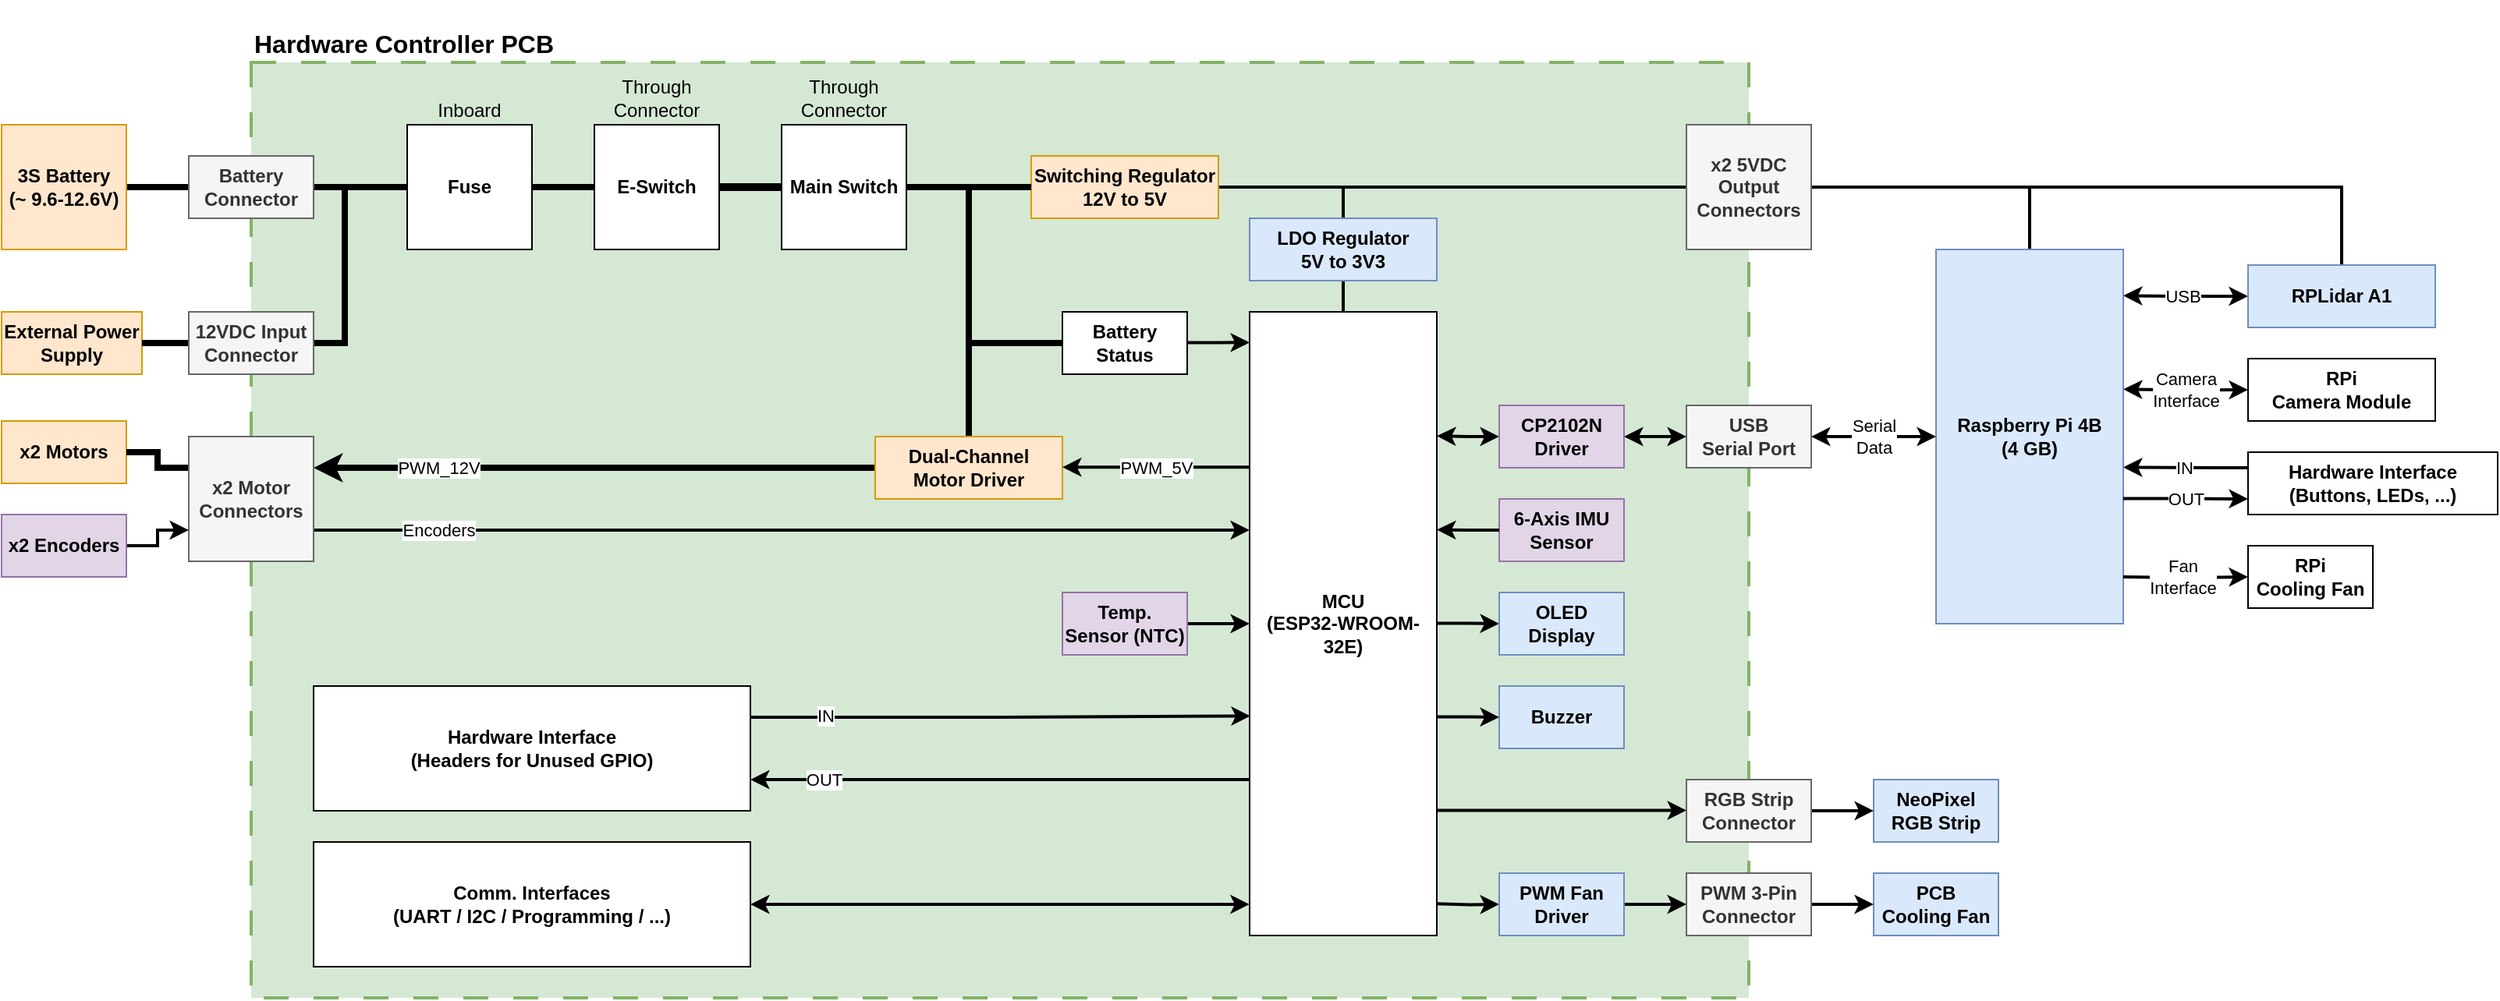 <mxfile version="24.1.0" type="device">
  <diagram name="Electrical-Layout" id="7_7HkRpdlg6OVlB27ETd">
    <mxGraphModel dx="1434" dy="817" grid="1" gridSize="10" guides="1" tooltips="1" connect="1" arrows="1" fold="1" page="1" pageScale="1" pageWidth="1654" pageHeight="1169" math="0" shadow="0">
      <root>
        <mxCell id="0" />
        <mxCell id="1" parent="0" />
        <mxCell id="7igRQd_boDqKQ4fzDnDt-1" value="" style="rounded=0;whiteSpace=wrap;html=1;fillColor=#d5e8d4;dashed=1;dashPattern=8 8;strokeColor=#82b366;strokeWidth=2;" parent="1" vertex="1">
          <mxGeometry x="200" y="80" width="960" height="600" as="geometry" />
        </mxCell>
        <mxCell id="AbFkyhTZQpLlmpHKXmka-11" style="edgeStyle=orthogonalEdgeStyle;rounded=0;orthogonalLoop=1;jettySize=auto;html=1;exitX=1;exitY=0.5;exitDx=0;exitDy=0;entryX=0;entryY=0.5;entryDx=0;entryDy=0;endArrow=none;endFill=0;strokeWidth=4;" parent="1" source="AbFkyhTZQpLlmpHKXmka-1" target="AlOoogdm9T2cMZmCPDan-23" edge="1">
          <mxGeometry relative="1" as="geometry" />
        </mxCell>
        <mxCell id="AbFkyhTZQpLlmpHKXmka-1" value="3S Battery&lt;div&gt;(~ 9.6-12.6V)&lt;/div&gt;" style="rounded=0;whiteSpace=wrap;html=1;fontStyle=1;fillColor=#ffe6cc;strokeColor=#d79b00;" parent="1" vertex="1">
          <mxGeometry x="40" y="120" width="80" height="80" as="geometry" />
        </mxCell>
        <mxCell id="AbFkyhTZQpLlmpHKXmka-35" style="edgeStyle=orthogonalEdgeStyle;rounded=0;orthogonalLoop=1;jettySize=auto;html=1;exitX=1;exitY=0.5;exitDx=0;exitDy=0;entryX=0.5;entryY=0;entryDx=0;entryDy=0;strokeWidth=2;endArrow=none;endFill=0;" parent="1" source="AlOoogdm9T2cMZmCPDan-25" target="AbFkyhTZQpLlmpHKXmka-32" edge="1">
          <mxGeometry relative="1" as="geometry" />
        </mxCell>
        <mxCell id="AbFkyhTZQpLlmpHKXmka-36" style="edgeStyle=orthogonalEdgeStyle;rounded=0;orthogonalLoop=1;jettySize=auto;html=1;exitX=1;exitY=0.5;exitDx=0;exitDy=0;entryX=0.5;entryY=0;entryDx=0;entryDy=0;strokeWidth=2;endArrow=none;endFill=0;" parent="1" source="AlOoogdm9T2cMZmCPDan-25" target="AbFkyhTZQpLlmpHKXmka-31" edge="1">
          <mxGeometry relative="1" as="geometry" />
        </mxCell>
        <mxCell id="ZKKUwtMVSSkrs103EB4O-4" style="edgeStyle=orthogonalEdgeStyle;rounded=0;orthogonalLoop=1;jettySize=auto;html=1;exitX=1;exitY=0.5;exitDx=0;exitDy=0;entryX=0.5;entryY=0;entryDx=0;entryDy=0;endArrow=none;endFill=0;strokeWidth=2;" parent="1" source="AbFkyhTZQpLlmpHKXmka-2" target="ZKKUwtMVSSkrs103EB4O-1" edge="1">
          <mxGeometry relative="1" as="geometry" />
        </mxCell>
        <mxCell id="AlOoogdm9T2cMZmCPDan-26" style="edgeStyle=orthogonalEdgeStyle;rounded=0;orthogonalLoop=1;jettySize=auto;html=1;exitX=1;exitY=0.5;exitDx=0;exitDy=0;entryX=0;entryY=0.5;entryDx=0;entryDy=0;strokeWidth=2;endArrow=none;endFill=0;" parent="1" source="AbFkyhTZQpLlmpHKXmka-2" target="AlOoogdm9T2cMZmCPDan-25" edge="1">
          <mxGeometry relative="1" as="geometry" />
        </mxCell>
        <mxCell id="AbFkyhTZQpLlmpHKXmka-2" value="Switching Regulator&lt;div&gt;&lt;div&gt;12V to 5V&lt;/div&gt;&lt;/div&gt;" style="rounded=0;whiteSpace=wrap;html=1;fontStyle=1;fillColor=#ffe6cc;strokeColor=#d79b00;" parent="1" vertex="1">
          <mxGeometry x="700" y="140" width="120" height="40" as="geometry" />
        </mxCell>
        <mxCell id="AbFkyhTZQpLlmpHKXmka-16" value="" style="edgeStyle=orthogonalEdgeStyle;rounded=0;orthogonalLoop=1;jettySize=auto;html=1;strokeWidth=4;endArrow=none;endFill=0;" parent="1" source="AbFkyhTZQpLlmpHKXmka-3" target="AbFkyhTZQpLlmpHKXmka-2" edge="1">
          <mxGeometry relative="1" as="geometry" />
        </mxCell>
        <mxCell id="AbFkyhTZQpLlmpHKXmka-19" style="edgeStyle=orthogonalEdgeStyle;rounded=0;orthogonalLoop=1;jettySize=auto;html=1;exitX=1;exitY=0.5;exitDx=0;exitDy=0;entryX=0.5;entryY=0;entryDx=0;entryDy=0;strokeWidth=4;endArrow=none;endFill=0;" parent="1" target="AbFkyhTZQpLlmpHKXmka-6" edge="1">
          <mxGeometry relative="1" as="geometry">
            <mxPoint x="540" y="160" as="sourcePoint" />
            <mxPoint x="620" y="300.0" as="targetPoint" />
            <Array as="points">
              <mxPoint x="660" y="160" />
            </Array>
          </mxGeometry>
        </mxCell>
        <mxCell id="Gy-Clm1CBV3ZiSP6Gkj8-2" style="edgeStyle=orthogonalEdgeStyle;rounded=0;orthogonalLoop=1;jettySize=auto;html=1;exitX=1;exitY=0.5;exitDx=0;exitDy=0;entryX=0;entryY=0.5;entryDx=0;entryDy=0;strokeWidth=4;endArrow=none;endFill=0;" parent="1" source="AbFkyhTZQpLlmpHKXmka-3" target="Gy-Clm1CBV3ZiSP6Gkj8-1" edge="1">
          <mxGeometry relative="1" as="geometry">
            <Array as="points">
              <mxPoint x="660" y="160" />
              <mxPoint x="660" y="260" />
            </Array>
          </mxGeometry>
        </mxCell>
        <mxCell id="AbFkyhTZQpLlmpHKXmka-3" value="Main Switch" style="rounded=0;whiteSpace=wrap;html=1;fontStyle=1" parent="1" vertex="1">
          <mxGeometry x="540" y="120" width="80" height="80" as="geometry" />
        </mxCell>
        <mxCell id="AbFkyhTZQpLlmpHKXmka-15" value="" style="edgeStyle=orthogonalEdgeStyle;rounded=0;orthogonalLoop=1;jettySize=auto;html=1;strokeWidth=5;endArrow=none;endFill=0;" parent="1" source="AbFkyhTZQpLlmpHKXmka-4" target="AbFkyhTZQpLlmpHKXmka-3" edge="1">
          <mxGeometry relative="1" as="geometry" />
        </mxCell>
        <mxCell id="AbFkyhTZQpLlmpHKXmka-4" value="E-Switch" style="rounded=0;whiteSpace=wrap;html=1;fontStyle=1" parent="1" vertex="1">
          <mxGeometry x="420" y="120" width="80" height="80" as="geometry" />
        </mxCell>
        <mxCell id="AbFkyhTZQpLlmpHKXmka-14" value="" style="edgeStyle=orthogonalEdgeStyle;rounded=0;orthogonalLoop=1;jettySize=auto;html=1;endArrow=none;endFill=0;strokeWidth=4;" parent="1" source="AbFkyhTZQpLlmpHKXmka-5" target="AbFkyhTZQpLlmpHKXmka-4" edge="1">
          <mxGeometry relative="1" as="geometry" />
        </mxCell>
        <mxCell id="AbFkyhTZQpLlmpHKXmka-5" value="Fuse" style="rounded=0;whiteSpace=wrap;html=1;fontStyle=1" parent="1" vertex="1">
          <mxGeometry x="300" y="120" width="80" height="80" as="geometry" />
        </mxCell>
        <mxCell id="AbFkyhTZQpLlmpHKXmka-23" style="edgeStyle=orthogonalEdgeStyle;rounded=0;orthogonalLoop=1;jettySize=auto;html=1;exitX=0;exitY=0.5;exitDx=0;exitDy=0;entryX=1;entryY=0.25;entryDx=0;entryDy=0;strokeWidth=4;" parent="1" source="AbFkyhTZQpLlmpHKXmka-6" target="AlOoogdm9T2cMZmCPDan-14" edge="1">
          <mxGeometry relative="1" as="geometry">
            <mxPoint x="560.0" y="339.64" as="sourcePoint" />
            <mxPoint x="479.64" y="339.56" as="targetPoint" />
          </mxGeometry>
        </mxCell>
        <mxCell id="AbFkyhTZQpLlmpHKXmka-44" value="PWM_12V" style="edgeLabel;html=1;align=center;verticalAlign=middle;resizable=0;points=[];" parent="AbFkyhTZQpLlmpHKXmka-23" vertex="1" connectable="0">
          <mxGeometry x="-0.001" y="1" relative="1" as="geometry">
            <mxPoint x="-100" y="-1" as="offset" />
          </mxGeometry>
        </mxCell>
        <mxCell id="AbFkyhTZQpLlmpHKXmka-6" value="Dual-Channel&lt;div&gt;&lt;span style=&quot;background-color: initial;&quot;&gt;Motor Driver&lt;/span&gt;&lt;/div&gt;" style="rounded=0;whiteSpace=wrap;html=1;fontStyle=1;fillColor=#ffe6cc;strokeColor=#d79b00;" parent="1" vertex="1">
          <mxGeometry x="600" y="320" width="120" height="40" as="geometry" />
        </mxCell>
        <mxCell id="AbFkyhTZQpLlmpHKXmka-22" value="x2 Motors" style="rounded=0;whiteSpace=wrap;html=1;fontStyle=1;fillColor=#ffe6cc;strokeColor=#d79b00;" parent="1" vertex="1">
          <mxGeometry x="40" y="310" width="80" height="40" as="geometry" />
        </mxCell>
        <mxCell id="AbFkyhTZQpLlmpHKXmka-24" style="edgeStyle=orthogonalEdgeStyle;rounded=0;orthogonalLoop=1;jettySize=auto;html=1;exitX=1;exitY=0.75;exitDx=0;exitDy=0;strokeWidth=2;" parent="1" source="AlOoogdm9T2cMZmCPDan-14" target="AbFkyhTZQpLlmpHKXmka-26" edge="1">
          <mxGeometry relative="1" as="geometry">
            <mxPoint x="480.36" y="359.6" as="sourcePoint" />
            <mxPoint x="870" y="400" as="targetPoint" />
            <Array as="points">
              <mxPoint x="560" y="380" />
              <mxPoint x="560" y="380" />
            </Array>
          </mxGeometry>
        </mxCell>
        <mxCell id="AbFkyhTZQpLlmpHKXmka-45" value="Encoders" style="edgeLabel;html=1;align=center;verticalAlign=middle;resizable=0;points=[];" parent="AbFkyhTZQpLlmpHKXmka-24" vertex="1" connectable="0">
          <mxGeometry x="-0.051" y="-1" relative="1" as="geometry">
            <mxPoint x="-205" y="-1" as="offset" />
          </mxGeometry>
        </mxCell>
        <mxCell id="AbFkyhTZQpLlmpHKXmka-27" style="edgeStyle=orthogonalEdgeStyle;rounded=0;orthogonalLoop=1;jettySize=auto;html=1;strokeWidth=2;" parent="1" edge="1">
          <mxGeometry relative="1" as="geometry">
            <mxPoint x="840" y="339.66" as="sourcePoint" />
            <mxPoint x="720" y="339.66" as="targetPoint" />
          </mxGeometry>
        </mxCell>
        <mxCell id="AbFkyhTZQpLlmpHKXmka-48" value="PWM_5V" style="edgeLabel;html=1;align=center;verticalAlign=middle;resizable=0;points=[];" parent="AbFkyhTZQpLlmpHKXmka-27" vertex="1" connectable="0">
          <mxGeometry x="0.002" y="-1" relative="1" as="geometry">
            <mxPoint y="1" as="offset" />
          </mxGeometry>
        </mxCell>
        <mxCell id="AbFkyhTZQpLlmpHKXmka-73" style="edgeStyle=orthogonalEdgeStyle;rounded=0;orthogonalLoop=1;jettySize=auto;html=1;entryX=1;entryY=0.5;entryDx=0;entryDy=0;startArrow=classic;startFill=1;strokeWidth=2;exitX=-0.001;exitY=0.95;exitDx=0;exitDy=0;exitPerimeter=0;" parent="1" source="AbFkyhTZQpLlmpHKXmka-26" target="AbFkyhTZQpLlmpHKXmka-72" edge="1">
          <mxGeometry relative="1" as="geometry">
            <mxPoint x="780" y="620" as="sourcePoint" />
          </mxGeometry>
        </mxCell>
        <mxCell id="AbFkyhTZQpLlmpHKXmka-26" value="MCU&lt;div&gt;(ESP32-WROOM-32E)&lt;/div&gt;" style="rounded=0;whiteSpace=wrap;html=1;fontStyle=1" parent="1" vertex="1">
          <mxGeometry x="840" y="240" width="120" height="400" as="geometry" />
        </mxCell>
        <mxCell id="AbFkyhTZQpLlmpHKXmka-41" value="" style="edgeStyle=orthogonalEdgeStyle;rounded=0;orthogonalLoop=1;jettySize=auto;html=1;startArrow=classic;startFill=1;strokeWidth=2;exitX=0;exitY=0.5;exitDx=0;exitDy=0;" parent="1" source="AbFkyhTZQpLlmpHKXmka-31" edge="1">
          <mxGeometry relative="1" as="geometry">
            <mxPoint x="1520" y="229.66" as="sourcePoint" />
            <mxPoint x="1400" y="229.66" as="targetPoint" />
          </mxGeometry>
        </mxCell>
        <mxCell id="AbFkyhTZQpLlmpHKXmka-58" value="USB" style="edgeLabel;html=1;align=center;verticalAlign=middle;resizable=0;points=[];" parent="AbFkyhTZQpLlmpHKXmka-41" vertex="1" connectable="0">
          <mxGeometry x="-0.096" y="2" relative="1" as="geometry">
            <mxPoint x="-6" y="-2" as="offset" />
          </mxGeometry>
        </mxCell>
        <mxCell id="AbFkyhTZQpLlmpHKXmka-31" value="RPLidar A1" style="rounded=0;whiteSpace=wrap;html=1;fontStyle=1;fillColor=#dae8fc;strokeColor=#6c8ebf;" parent="1" vertex="1">
          <mxGeometry x="1480" y="210" width="120" height="40" as="geometry" />
        </mxCell>
        <mxCell id="AbFkyhTZQpLlmpHKXmka-81" style="edgeStyle=orthogonalEdgeStyle;rounded=0;orthogonalLoop=1;jettySize=auto;html=1;exitX=1;exitY=0.75;exitDx=0;exitDy=0;startArrow=classic;startFill=1;strokeWidth=2;entryX=0;entryY=0.5;entryDx=0;entryDy=0;" parent="1" target="AbFkyhTZQpLlmpHKXmka-80" edge="1">
          <mxGeometry relative="1" as="geometry">
            <mxPoint x="1400" y="289.66" as="sourcePoint" />
            <mxPoint x="1480" y="290" as="targetPoint" />
          </mxGeometry>
        </mxCell>
        <mxCell id="AbFkyhTZQpLlmpHKXmka-82" value="Camera&lt;div&gt;Interface&lt;/div&gt;" style="edgeLabel;html=1;align=center;verticalAlign=middle;resizable=0;points=[];" parent="AbFkyhTZQpLlmpHKXmka-81" vertex="1" connectable="0">
          <mxGeometry x="-0.328" y="2" relative="1" as="geometry">
            <mxPoint x="13" y="2" as="offset" />
          </mxGeometry>
        </mxCell>
        <mxCell id="AbFkyhTZQpLlmpHKXmka-86" style="edgeStyle=orthogonalEdgeStyle;rounded=0;orthogonalLoop=1;jettySize=auto;html=1;strokeWidth=2;exitX=0;exitY=0.25;exitDx=0;exitDy=0;" parent="1" source="AbFkyhTZQpLlmpHKXmka-83" edge="1">
          <mxGeometry relative="1" as="geometry">
            <mxPoint x="1480" y="340" as="sourcePoint" />
            <mxPoint x="1400" y="339.69" as="targetPoint" />
            <Array as="points">
              <mxPoint x="1460" y="340" />
            </Array>
          </mxGeometry>
        </mxCell>
        <mxCell id="AbFkyhTZQpLlmpHKXmka-88" value="IN" style="edgeLabel;html=1;align=center;verticalAlign=middle;resizable=0;points=[];" parent="AbFkyhTZQpLlmpHKXmka-86" vertex="1" connectable="0">
          <mxGeometry x="0.426" y="1" relative="1" as="geometry">
            <mxPoint x="16" y="-1" as="offset" />
          </mxGeometry>
        </mxCell>
        <mxCell id="AbFkyhTZQpLlmpHKXmka-32" value="Raspberry Pi 4B&lt;div&gt;(4 GB)&lt;/div&gt;" style="rounded=0;whiteSpace=wrap;html=1;fontStyle=1;fillColor=#dae8fc;strokeColor=#6c8ebf;" parent="1" vertex="1">
          <mxGeometry x="1280" y="200" width="120" height="240" as="geometry" />
        </mxCell>
        <mxCell id="AbFkyhTZQpLlmpHKXmka-50" value="" style="edgeStyle=orthogonalEdgeStyle;rounded=0;orthogonalLoop=1;jettySize=auto;html=1;startArrow=classic;startFill=1;strokeWidth=2;exitX=0;exitY=0.5;exitDx=0;exitDy=0;" parent="1" source="AlOoogdm9T2cMZmCPDan-44" edge="1">
          <mxGeometry relative="1" as="geometry">
            <mxPoint x="1240" y="200" as="sourcePoint" />
            <mxPoint x="960" y="319.66" as="targetPoint" />
          </mxGeometry>
        </mxCell>
        <mxCell id="AbFkyhTZQpLlmpHKXmka-61" value="Inboard" style="text;html=1;align=center;verticalAlign=bottom;whiteSpace=wrap;rounded=0;" parent="1" vertex="1">
          <mxGeometry x="300" y="90" width="80" height="30" as="geometry" />
        </mxCell>
        <mxCell id="AbFkyhTZQpLlmpHKXmka-62" value="Through Connector" style="text;html=1;align=center;verticalAlign=bottom;whiteSpace=wrap;rounded=0;" parent="1" vertex="1">
          <mxGeometry x="420" y="90" width="80" height="30" as="geometry" />
        </mxCell>
        <mxCell id="AbFkyhTZQpLlmpHKXmka-63" value="Through Connector" style="text;html=1;align=center;verticalAlign=bottom;whiteSpace=wrap;rounded=0;" parent="1" vertex="1">
          <mxGeometry x="540" y="90" width="80" height="30" as="geometry" />
        </mxCell>
        <mxCell id="AbFkyhTZQpLlmpHKXmka-72" value="Comm. Interfaces&lt;div&gt;(UART / I2C / Programming / ...)&lt;/div&gt;" style="rounded=0;whiteSpace=wrap;html=1;fontStyle=1" parent="1" vertex="1">
          <mxGeometry x="240" y="580" width="280" height="80" as="geometry" />
        </mxCell>
        <mxCell id="AbFkyhTZQpLlmpHKXmka-76" style="edgeStyle=orthogonalEdgeStyle;rounded=0;orthogonalLoop=1;jettySize=auto;html=1;exitX=1;exitY=0.25;exitDx=0;exitDy=0;strokeWidth=2;entryX=0.004;entryY=0.648;entryDx=0;entryDy=0;entryPerimeter=0;" parent="1" source="AbFkyhTZQpLlmpHKXmka-74" target="AbFkyhTZQpLlmpHKXmka-26" edge="1">
          <mxGeometry relative="1" as="geometry">
            <mxPoint x="860" y="720" as="targetPoint" />
          </mxGeometry>
        </mxCell>
        <mxCell id="AbFkyhTZQpLlmpHKXmka-78" value="IN" style="edgeLabel;html=1;align=center;verticalAlign=middle;resizable=0;points=[];" parent="AbFkyhTZQpLlmpHKXmka-76" vertex="1" connectable="0">
          <mxGeometry x="-0.628" y="1" relative="1" as="geometry">
            <mxPoint x="-12" as="offset" />
          </mxGeometry>
        </mxCell>
        <mxCell id="AbFkyhTZQpLlmpHKXmka-77" style="edgeStyle=orthogonalEdgeStyle;rounded=0;orthogonalLoop=1;jettySize=auto;html=1;entryX=1;entryY=0.75;entryDx=0;entryDy=0;strokeWidth=2;exitX=0;exitY=0.75;exitDx=0;exitDy=0;" parent="1" source="AbFkyhTZQpLlmpHKXmka-26" target="AbFkyhTZQpLlmpHKXmka-74" edge="1">
          <mxGeometry relative="1" as="geometry">
            <mxPoint x="860" y="540" as="sourcePoint" />
            <Array as="points" />
          </mxGeometry>
        </mxCell>
        <mxCell id="AbFkyhTZQpLlmpHKXmka-79" value="OUT" style="edgeLabel;html=1;align=center;verticalAlign=middle;resizable=0;points=[];" parent="AbFkyhTZQpLlmpHKXmka-77" vertex="1" connectable="0">
          <mxGeometry x="0.679" y="-2" relative="1" as="geometry">
            <mxPoint x="-5" y="2" as="offset" />
          </mxGeometry>
        </mxCell>
        <mxCell id="AbFkyhTZQpLlmpHKXmka-74" value="Hardware Interface&lt;div&gt;(Headers for Unused GPIO&lt;span style=&quot;background-color: initial;&quot;&gt;)&lt;/span&gt;&lt;/div&gt;" style="rounded=0;whiteSpace=wrap;html=1;fontStyle=1" parent="1" vertex="1">
          <mxGeometry x="240" y="480" width="280" height="80" as="geometry" />
        </mxCell>
        <mxCell id="AbFkyhTZQpLlmpHKXmka-80" value="RPi&lt;div&gt;Camera Module&lt;/div&gt;" style="rounded=0;whiteSpace=wrap;html=1;fontStyle=1" parent="1" vertex="1">
          <mxGeometry x="1480" y="270" width="120" height="40" as="geometry" />
        </mxCell>
        <mxCell id="AbFkyhTZQpLlmpHKXmka-83" value="Hardware Interface&lt;div&gt;(Buttons, LEDs, ...)&lt;/div&gt;" style="rounded=0;whiteSpace=wrap;html=1;fontStyle=1" parent="1" vertex="1">
          <mxGeometry x="1480" y="330" width="160" height="40" as="geometry" />
        </mxCell>
        <mxCell id="AbFkyhTZQpLlmpHKXmka-87" style="edgeStyle=orthogonalEdgeStyle;rounded=0;orthogonalLoop=1;jettySize=auto;html=1;strokeWidth=2;entryX=0;entryY=0.75;entryDx=0;entryDy=0;" parent="1" target="AbFkyhTZQpLlmpHKXmka-83" edge="1">
          <mxGeometry relative="1" as="geometry">
            <mxPoint x="1400" y="359.69" as="sourcePoint" />
            <mxPoint x="1480" y="360" as="targetPoint" />
            <Array as="points">
              <mxPoint x="1440" y="360" />
            </Array>
          </mxGeometry>
        </mxCell>
        <mxCell id="AbFkyhTZQpLlmpHKXmka-89" value="OUT" style="edgeLabel;html=1;align=center;verticalAlign=middle;resizable=0;points=[];" parent="AbFkyhTZQpLlmpHKXmka-87" vertex="1" connectable="0">
          <mxGeometry x="0.582" y="1" relative="1" as="geometry">
            <mxPoint x="-24" y="1" as="offset" />
          </mxGeometry>
        </mxCell>
        <mxCell id="AbFkyhTZQpLlmpHKXmka-91" value="Hardware Controller PCB" style="text;html=1;align=left;verticalAlign=bottom;whiteSpace=wrap;rounded=0;fontSize=16;fontStyle=1" parent="1" vertex="1">
          <mxGeometry x="200" y="40" width="200" height="40" as="geometry" />
        </mxCell>
        <mxCell id="7igRQd_boDqKQ4fzDnDt-4" style="edgeStyle=orthogonalEdgeStyle;rounded=0;orthogonalLoop=1;jettySize=auto;html=1;exitX=1;exitY=0.5;exitDx=0;exitDy=0;strokeWidth=2;" parent="1" source="7igRQd_boDqKQ4fzDnDt-2" edge="1">
          <mxGeometry relative="1" as="geometry">
            <mxPoint x="840" y="440" as="targetPoint" />
            <mxPoint x="780" y="439.76" as="sourcePoint" />
          </mxGeometry>
        </mxCell>
        <mxCell id="7igRQd_boDqKQ4fzDnDt-2" value="Temp.&lt;div&gt;Sensor (NTC)&lt;/div&gt;" style="rounded=0;whiteSpace=wrap;html=1;fontStyle=1;fillColor=#e1d5e7;strokeColor=#9673a6;" parent="1" vertex="1">
          <mxGeometry x="720" y="420" width="80" height="40" as="geometry" />
        </mxCell>
        <mxCell id="7igRQd_boDqKQ4fzDnDt-7" style="edgeStyle=orthogonalEdgeStyle;rounded=0;orthogonalLoop=1;jettySize=auto;html=1;strokeWidth=2;entryX=0;entryY=0.5;entryDx=0;entryDy=0;" parent="1" source="AlOoogdm9T2cMZmCPDan-40" target="AlOoogdm9T2cMZmCPDan-27" edge="1">
          <mxGeometry relative="1" as="geometry">
            <mxPoint x="960" y="619.66" as="sourcePoint" />
            <mxPoint x="1280" y="619.66" as="targetPoint" />
          </mxGeometry>
        </mxCell>
        <mxCell id="7igRQd_boDqKQ4fzDnDt-6" value="PCB&lt;div&gt;Cooling Fan&lt;/div&gt;" style="rounded=0;whiteSpace=wrap;html=1;fontStyle=1;fillColor=#dae8fc;strokeColor=#6c8ebf;" parent="1" vertex="1">
          <mxGeometry x="1240" y="600" width="80" height="40" as="geometry" />
        </mxCell>
        <mxCell id="7igRQd_boDqKQ4fzDnDt-10" style="edgeStyle=orthogonalEdgeStyle;rounded=0;orthogonalLoop=1;jettySize=auto;html=1;strokeWidth=2;entryX=0;entryY=0.5;entryDx=0;entryDy=0;" parent="1" target="7igRQd_boDqKQ4fzDnDt-9" edge="1">
          <mxGeometry relative="1" as="geometry">
            <mxPoint x="1400" y="560" as="targetPoint" />
            <mxPoint x="1400" y="410" as="sourcePoint" />
          </mxGeometry>
        </mxCell>
        <mxCell id="7igRQd_boDqKQ4fzDnDt-12" value="Fan&lt;div&gt;Interface&lt;/div&gt;" style="edgeLabel;html=1;align=center;verticalAlign=middle;resizable=0;points=[];" parent="7igRQd_boDqKQ4fzDnDt-10" vertex="1" connectable="0">
          <mxGeometry x="0.104" y="-2" relative="1" as="geometry">
            <mxPoint x="-6" y="-2" as="offset" />
          </mxGeometry>
        </mxCell>
        <mxCell id="7igRQd_boDqKQ4fzDnDt-9" value="RPi&lt;div&gt;Cooling Fan&lt;/div&gt;" style="rounded=0;whiteSpace=wrap;html=1;fontStyle=1" parent="1" vertex="1">
          <mxGeometry x="1480" y="390" width="80" height="40" as="geometry" />
        </mxCell>
        <mxCell id="Gy-Clm1CBV3ZiSP6Gkj8-1" value="Battery Status" style="rounded=0;whiteSpace=wrap;html=1;fontStyle=1" parent="1" vertex="1">
          <mxGeometry x="720" y="240" width="80" height="40" as="geometry" />
        </mxCell>
        <mxCell id="Gy-Clm1CBV3ZiSP6Gkj8-4" style="edgeStyle=orthogonalEdgeStyle;rounded=0;orthogonalLoop=1;jettySize=auto;html=1;strokeWidth=2;exitX=1;exitY=0.5;exitDx=0;exitDy=0;" parent="1" edge="1">
          <mxGeometry relative="1" as="geometry">
            <mxPoint x="800" y="259.74" as="sourcePoint" />
            <mxPoint x="840" y="259.67" as="targetPoint" />
            <Array as="points">
              <mxPoint x="820" y="259.67" />
              <mxPoint x="820" y="259.67" />
            </Array>
          </mxGeometry>
        </mxCell>
        <mxCell id="ZKKUwtMVSSkrs103EB4O-5" style="edgeStyle=orthogonalEdgeStyle;rounded=0;orthogonalLoop=1;jettySize=auto;html=1;exitX=0.5;exitY=1;exitDx=0;exitDy=0;entryX=0.5;entryY=0;entryDx=0;entryDy=0;endArrow=none;endFill=0;strokeWidth=2;" parent="1" source="ZKKUwtMVSSkrs103EB4O-1" target="AbFkyhTZQpLlmpHKXmka-26" edge="1">
          <mxGeometry relative="1" as="geometry" />
        </mxCell>
        <mxCell id="ZKKUwtMVSSkrs103EB4O-1" value="LDO Regulator&lt;div&gt;&lt;div&gt;5V to 3V3&lt;/div&gt;&lt;/div&gt;" style="rounded=0;whiteSpace=wrap;html=1;fontStyle=1;fillColor=#dae8fc;strokeColor=#6c8ebf;" parent="1" vertex="1">
          <mxGeometry x="840" y="180" width="120" height="40" as="geometry" />
        </mxCell>
        <mxCell id="AlOoogdm9T2cMZmCPDan-3" style="edgeStyle=orthogonalEdgeStyle;rounded=0;orthogonalLoop=1;jettySize=auto;html=1;exitX=1;exitY=0.5;exitDx=0;exitDy=0;entryX=0;entryY=0.5;entryDx=0;entryDy=0;strokeWidth=4;endArrow=none;endFill=0;" parent="1" source="AlOoogdm9T2cMZmCPDan-21" target="AbFkyhTZQpLlmpHKXmka-5" edge="1">
          <mxGeometry relative="1" as="geometry">
            <Array as="points">
              <mxPoint x="260" y="160" />
            </Array>
          </mxGeometry>
        </mxCell>
        <mxCell id="AlOoogdm9T2cMZmCPDan-1" value="External Power Supply" style="rounded=0;whiteSpace=wrap;html=1;fontStyle=1;fillColor=#ffe6cc;strokeColor=#d79b00;" parent="1" vertex="1">
          <mxGeometry x="40" y="240" width="90" height="40" as="geometry" />
        </mxCell>
        <mxCell id="AlOoogdm9T2cMZmCPDan-18" style="edgeStyle=orthogonalEdgeStyle;rounded=0;orthogonalLoop=1;jettySize=auto;html=1;exitX=0;exitY=0.25;exitDx=0;exitDy=0;entryX=1;entryY=0.5;entryDx=0;entryDy=0;strokeWidth=4;endArrow=none;endFill=0;" parent="1" source="AlOoogdm9T2cMZmCPDan-14" target="AbFkyhTZQpLlmpHKXmka-22" edge="1">
          <mxGeometry relative="1" as="geometry" />
        </mxCell>
        <mxCell id="AlOoogdm9T2cMZmCPDan-14" value="x2 Motor&lt;div&gt;Connectors&lt;/div&gt;" style="rounded=0;whiteSpace=wrap;html=1;fontStyle=1;fillColor=#f5f5f5;fontColor=#333333;strokeColor=#666666;" parent="1" vertex="1">
          <mxGeometry x="160" y="320" width="80" height="80" as="geometry" />
        </mxCell>
        <mxCell id="AlOoogdm9T2cMZmCPDan-22" value="" style="edgeStyle=orthogonalEdgeStyle;rounded=0;orthogonalLoop=1;jettySize=auto;html=1;exitX=1;exitY=0.5;exitDx=0;exitDy=0;strokeWidth=4;endArrow=none;endFill=0;" parent="1" source="AlOoogdm9T2cMZmCPDan-1" edge="1">
          <mxGeometry relative="1" as="geometry">
            <mxPoint x="120.0" y="259.9" as="sourcePoint" />
            <mxPoint x="160" y="260" as="targetPoint" />
            <Array as="points" />
          </mxGeometry>
        </mxCell>
        <mxCell id="AlOoogdm9T2cMZmCPDan-21" value="12VDC Input&lt;div&gt;Connector&lt;/div&gt;" style="rounded=0;whiteSpace=wrap;html=1;fontStyle=1;fillColor=#f5f5f5;fontColor=#333333;strokeColor=#666666;" parent="1" vertex="1">
          <mxGeometry x="160" y="240" width="80" height="40" as="geometry" />
        </mxCell>
        <mxCell id="AlOoogdm9T2cMZmCPDan-24" style="edgeStyle=orthogonalEdgeStyle;rounded=0;orthogonalLoop=1;jettySize=auto;html=1;exitX=1;exitY=0.5;exitDx=0;exitDy=0;entryX=0;entryY=0.5;entryDx=0;entryDy=0;endArrow=none;endFill=0;strokeWidth=4;" parent="1" source="AlOoogdm9T2cMZmCPDan-23" target="AbFkyhTZQpLlmpHKXmka-5" edge="1">
          <mxGeometry relative="1" as="geometry" />
        </mxCell>
        <mxCell id="AlOoogdm9T2cMZmCPDan-23" value="&lt;div&gt;Battery Connector&lt;/div&gt;" style="rounded=0;whiteSpace=wrap;html=1;fontStyle=1;fillColor=#f5f5f5;fontColor=#333333;strokeColor=#666666;" parent="1" vertex="1">
          <mxGeometry x="160" y="140" width="80" height="40" as="geometry" />
        </mxCell>
        <mxCell id="AlOoogdm9T2cMZmCPDan-25" value="x2 5VDC Output&lt;div&gt;Connectors&lt;/div&gt;" style="rounded=0;whiteSpace=wrap;html=1;fontStyle=1;fillColor=#f5f5f5;fontColor=#333333;strokeColor=#666666;" parent="1" vertex="1">
          <mxGeometry x="1120" y="120" width="80" height="80" as="geometry" />
        </mxCell>
        <mxCell id="AlOoogdm9T2cMZmCPDan-28" value="" style="edgeStyle=orthogonalEdgeStyle;rounded=0;orthogonalLoop=1;jettySize=auto;html=1;strokeWidth=2;" parent="1" source="AlOoogdm9T2cMZmCPDan-27" target="7igRQd_boDqKQ4fzDnDt-6" edge="1">
          <mxGeometry relative="1" as="geometry" />
        </mxCell>
        <mxCell id="AlOoogdm9T2cMZmCPDan-27" value="PWM 3-Pin&lt;div&gt;Connector&lt;/div&gt;" style="rounded=0;whiteSpace=wrap;html=1;fontStyle=1;fillColor=#f5f5f5;fontColor=#333333;strokeColor=#666666;" parent="1" vertex="1">
          <mxGeometry x="1120" y="600" width="80" height="40" as="geometry" />
        </mxCell>
        <mxCell id="AlOoogdm9T2cMZmCPDan-30" value="" style="edgeStyle=orthogonalEdgeStyle;rounded=0;orthogonalLoop=1;jettySize=auto;html=1;startArrow=classic;startFill=1;strokeWidth=2;exitX=0;exitY=0.5;exitDx=0;exitDy=0;" parent="1" source="AbFkyhTZQpLlmpHKXmka-32" target="AlOoogdm9T2cMZmCPDan-29" edge="1">
          <mxGeometry relative="1" as="geometry">
            <mxPoint x="1240" y="250" as="sourcePoint" />
            <mxPoint x="960" y="249.66" as="targetPoint" />
          </mxGeometry>
        </mxCell>
        <mxCell id="AlOoogdm9T2cMZmCPDan-43" value="Serial&lt;div&gt;Data&lt;/div&gt;" style="edgeLabel;html=1;align=center;verticalAlign=middle;resizable=0;points=[];" parent="AlOoogdm9T2cMZmCPDan-30" vertex="1" connectable="0">
          <mxGeometry x="-0.002" y="1" relative="1" as="geometry">
            <mxPoint y="-1" as="offset" />
          </mxGeometry>
        </mxCell>
        <mxCell id="AlOoogdm9T2cMZmCPDan-29" value="USB&lt;div&gt;Serial Port&lt;/div&gt;" style="rounded=0;whiteSpace=wrap;html=1;fontStyle=1;fillColor=#f5f5f5;fontColor=#333333;strokeColor=#666666;" parent="1" vertex="1">
          <mxGeometry x="1120" y="300" width="80" height="40" as="geometry" />
        </mxCell>
        <mxCell id="AlOoogdm9T2cMZmCPDan-34" style="edgeStyle=orthogonalEdgeStyle;rounded=0;orthogonalLoop=1;jettySize=auto;html=1;exitX=1;exitY=0.5;exitDx=0;exitDy=0;entryX=0;entryY=0.5;entryDx=0;entryDy=0;strokeWidth=2;endArrow=classic;endFill=1;" parent="1" edge="1">
          <mxGeometry relative="1" as="geometry">
            <mxPoint x="1240" y="260" as="targetPoint" />
          </mxGeometry>
        </mxCell>
        <mxCell id="AlOoogdm9T2cMZmCPDan-36" value="6-Axis IMU&lt;div&gt;Sensor&lt;/div&gt;" style="rounded=0;whiteSpace=wrap;html=1;fontStyle=1;fillColor=#e1d5e7;strokeColor=#9673a6;" parent="1" vertex="1">
          <mxGeometry x="1000" y="360" width="80" height="40" as="geometry" />
        </mxCell>
        <mxCell id="AlOoogdm9T2cMZmCPDan-37" style="edgeStyle=orthogonalEdgeStyle;rounded=0;orthogonalLoop=1;jettySize=auto;html=1;strokeWidth=2;exitX=0;exitY=0.5;exitDx=0;exitDy=0;" parent="1" source="AlOoogdm9T2cMZmCPDan-36" edge="1">
          <mxGeometry relative="1" as="geometry">
            <mxPoint x="1000" y="379.8" as="sourcePoint" />
            <mxPoint x="960" y="379.8" as="targetPoint" />
            <Array as="points">
              <mxPoint x="980" y="380" />
            </Array>
          </mxGeometry>
        </mxCell>
        <mxCell id="AlOoogdm9T2cMZmCPDan-38" value="Buzzer" style="rounded=0;whiteSpace=wrap;html=1;fontStyle=1;fillColor=#dae8fc;strokeColor=#6c8ebf;" parent="1" vertex="1">
          <mxGeometry x="1000" y="480" width="80" height="40" as="geometry" />
        </mxCell>
        <mxCell id="AlOoogdm9T2cMZmCPDan-39" style="edgeStyle=orthogonalEdgeStyle;rounded=0;orthogonalLoop=1;jettySize=auto;html=1;strokeWidth=2;exitX=0;exitY=0.5;exitDx=0;exitDy=0;entryX=0;entryY=0.5;entryDx=0;entryDy=0;" parent="1" target="AlOoogdm9T2cMZmCPDan-38" edge="1">
          <mxGeometry relative="1" as="geometry">
            <mxPoint x="960" y="499.8" as="sourcePoint" />
            <mxPoint x="1000" y="499.8" as="targetPoint" />
            <Array as="points">
              <mxPoint x="980" y="500" />
            </Array>
          </mxGeometry>
        </mxCell>
        <mxCell id="AlOoogdm9T2cMZmCPDan-41" value="" style="edgeStyle=orthogonalEdgeStyle;rounded=0;orthogonalLoop=1;jettySize=auto;html=1;strokeWidth=2;entryX=0;entryY=0.5;entryDx=0;entryDy=0;" parent="1" target="AlOoogdm9T2cMZmCPDan-40" edge="1">
          <mxGeometry relative="1" as="geometry">
            <mxPoint x="960" y="619.66" as="sourcePoint" />
            <mxPoint x="1120" y="620" as="targetPoint" />
          </mxGeometry>
        </mxCell>
        <mxCell id="AlOoogdm9T2cMZmCPDan-40" value="PWM Fan Driver" style="rounded=0;whiteSpace=wrap;html=1;fontStyle=1;fillColor=#dae8fc;strokeColor=#6c8ebf;" parent="1" vertex="1">
          <mxGeometry x="1000" y="600" width="80" height="40" as="geometry" />
        </mxCell>
        <mxCell id="AlOoogdm9T2cMZmCPDan-45" value="" style="edgeStyle=orthogonalEdgeStyle;rounded=0;orthogonalLoop=1;jettySize=auto;html=1;startArrow=classic;startFill=1;strokeWidth=2;exitX=0;exitY=0.5;exitDx=0;exitDy=0;" parent="1" source="AlOoogdm9T2cMZmCPDan-29" target="AlOoogdm9T2cMZmCPDan-44" edge="1">
          <mxGeometry relative="1" as="geometry">
            <mxPoint x="1120" y="320" as="sourcePoint" />
            <mxPoint x="960" y="319.66" as="targetPoint" />
          </mxGeometry>
        </mxCell>
        <mxCell id="AlOoogdm9T2cMZmCPDan-44" value="CP2102N&lt;div&gt;Driver&lt;/div&gt;" style="rounded=0;whiteSpace=wrap;html=1;fontStyle=1;fillColor=#e1d5e7;strokeColor=#9673a6;" parent="1" vertex="1">
          <mxGeometry x="1000" y="300" width="80" height="40" as="geometry" />
        </mxCell>
        <mxCell id="AlOoogdm9T2cMZmCPDan-46" style="edgeStyle=orthogonalEdgeStyle;rounded=0;orthogonalLoop=1;jettySize=auto;html=1;strokeWidth=2;exitX=0;exitY=0.5;exitDx=0;exitDy=0;entryX=0;entryY=0.5;entryDx=0;entryDy=0;" parent="1" target="AlOoogdm9T2cMZmCPDan-47" edge="1">
          <mxGeometry relative="1" as="geometry">
            <mxPoint x="960" y="439.8" as="sourcePoint" />
            <mxPoint x="1000" y="439.8" as="targetPoint" />
            <Array as="points">
              <mxPoint x="980" y="440" />
            </Array>
          </mxGeometry>
        </mxCell>
        <mxCell id="AlOoogdm9T2cMZmCPDan-47" value="OLED Display" style="rounded=0;whiteSpace=wrap;html=1;fontStyle=1;fillColor=#dae8fc;strokeColor=#6c8ebf;" parent="1" vertex="1">
          <mxGeometry x="1000" y="420" width="80" height="40" as="geometry" />
        </mxCell>
        <mxCell id="AlOoogdm9T2cMZmCPDan-48" value="NeoPixel&lt;div&gt;RGB Strip&lt;/div&gt;" style="rounded=0;whiteSpace=wrap;html=1;fontStyle=1;fillColor=#dae8fc;strokeColor=#6c8ebf;" parent="1" vertex="1">
          <mxGeometry x="1240" y="540" width="80" height="40" as="geometry" />
        </mxCell>
        <mxCell id="AlOoogdm9T2cMZmCPDan-51" value="" style="edgeStyle=orthogonalEdgeStyle;rounded=0;orthogonalLoop=1;jettySize=auto;html=1;strokeWidth=2;" parent="1" source="AlOoogdm9T2cMZmCPDan-49" target="AlOoogdm9T2cMZmCPDan-48" edge="1">
          <mxGeometry relative="1" as="geometry" />
        </mxCell>
        <mxCell id="AlOoogdm9T2cMZmCPDan-49" value="RGB Strip Connector" style="rounded=0;whiteSpace=wrap;html=1;fontStyle=1;fillColor=#f5f5f5;fontColor=#333333;strokeColor=#666666;" parent="1" vertex="1">
          <mxGeometry x="1120" y="540" width="80" height="40" as="geometry" />
        </mxCell>
        <mxCell id="AlOoogdm9T2cMZmCPDan-50" style="edgeStyle=orthogonalEdgeStyle;rounded=0;orthogonalLoop=1;jettySize=auto;html=1;entryX=0;entryY=0.75;entryDx=0;entryDy=0;strokeWidth=2;" parent="1" edge="1">
          <mxGeometry relative="1" as="geometry">
            <mxPoint x="960" y="559.76" as="sourcePoint" />
            <mxPoint x="1120" y="559.76" as="targetPoint" />
            <Array as="points">
              <mxPoint x="961" y="559.76" />
            </Array>
          </mxGeometry>
        </mxCell>
        <mxCell id="AlOoogdm9T2cMZmCPDan-53" style="edgeStyle=orthogonalEdgeStyle;rounded=0;orthogonalLoop=1;jettySize=auto;html=1;exitX=1;exitY=0.5;exitDx=0;exitDy=0;entryX=0;entryY=0.75;entryDx=0;entryDy=0;strokeWidth=2;" parent="1" source="AlOoogdm9T2cMZmCPDan-52" target="AlOoogdm9T2cMZmCPDan-14" edge="1">
          <mxGeometry relative="1" as="geometry" />
        </mxCell>
        <mxCell id="AlOoogdm9T2cMZmCPDan-52" value="x2 Encoders" style="rounded=0;whiteSpace=wrap;html=1;fontStyle=1;fillColor=#e1d5e7;strokeColor=#9673a6;" parent="1" vertex="1">
          <mxGeometry x="40" y="370" width="80" height="40" as="geometry" />
        </mxCell>
      </root>
    </mxGraphModel>
  </diagram>
</mxfile>
